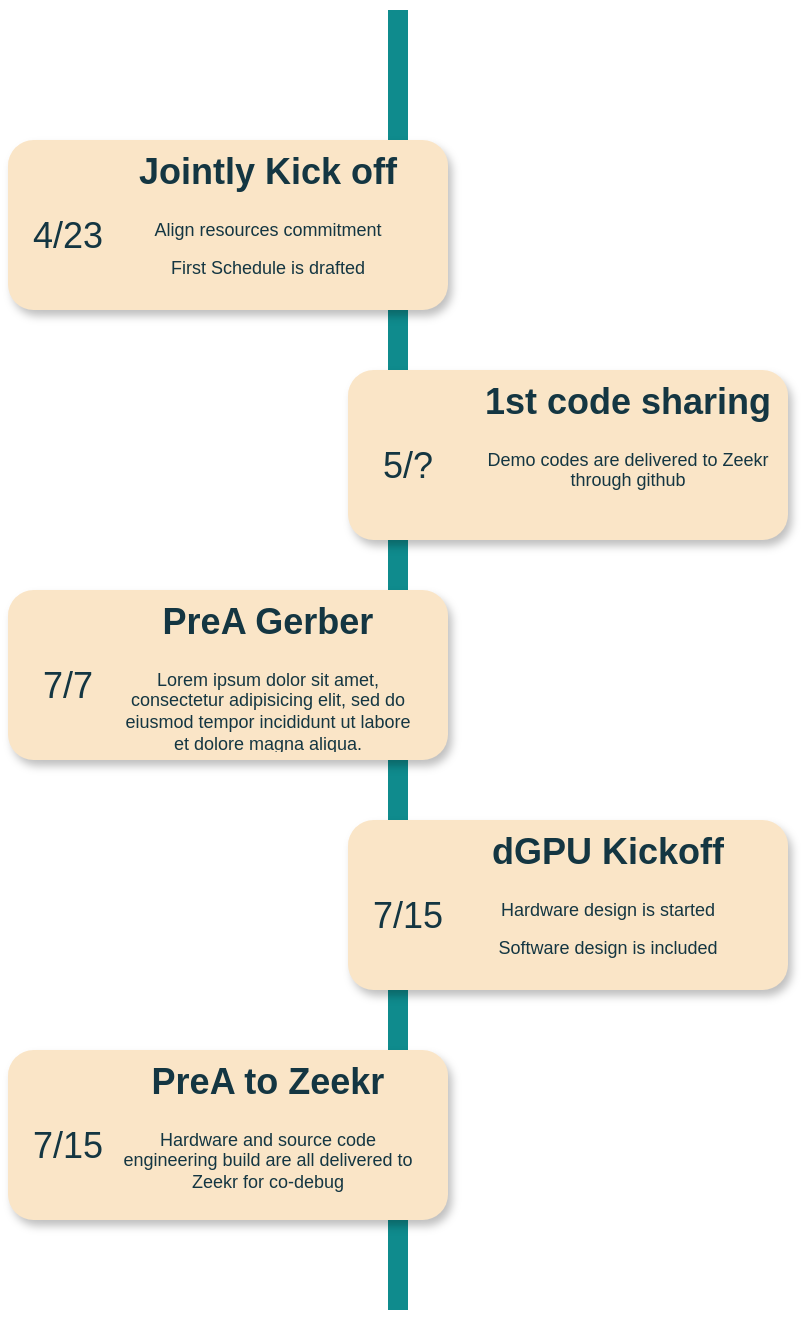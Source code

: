 <mxfile version="21.6.2" type="github">
  <diagram name="Page-1" id="fbcf5db9-b524-4cd4-e4f3-379dc89c3999">
    <mxGraphModel dx="1434" dy="764" grid="1" gridSize="10" guides="1" tooltips="1" connect="1" arrows="1" fold="1" page="1" pageScale="1" pageWidth="850" pageHeight="1100" background="none" math="0" shadow="0">
      <root>
        <mxCell id="0" />
        <mxCell id="1" parent="0" />
        <mxCell id="2a0f93b5c73ef8e7-1" value="" style="line;strokeWidth=10;direction=south;html=1;fillColor=none;fontSize=13;align=center;labelBackgroundColor=none;strokeColor=#0F8B8D;fontColor=#143642;" parent="1" vertex="1">
          <mxGeometry x="360" y="70" width="10" height="650" as="geometry" />
        </mxCell>
        <mxCell id="2a0f93b5c73ef8e7-2" value="" style="rounded=1;whiteSpace=wrap;html=1;strokeColor=none;strokeWidth=1;fontSize=13;align=center;gradientDirection=east;verticalAlign=top;shadow=1;labelBackgroundColor=none;fillColor=#FAE5C7;fontColor=#143642;" parent="1" vertex="1">
          <mxGeometry x="170" y="135" width="220" height="85" as="geometry" />
        </mxCell>
        <mxCell id="2a0f93b5c73ef8e7-3" value="&lt;font style=&quot;font-size: 18px;&quot;&gt;4/23&lt;/font&gt;" style="text;html=1;strokeColor=none;fillColor=none;align=center;verticalAlign=middle;whiteSpace=wrap;fontSize=30;labelBackgroundColor=none;fontColor=#143642;" parent="1" vertex="1">
          <mxGeometry x="180" y="168" width="40" height="20" as="geometry" />
        </mxCell>
        <mxCell id="2a0f93b5c73ef8e7-4" value="" style="rounded=1;whiteSpace=wrap;html=1;strokeColor=none;strokeWidth=1;fontSize=13;align=center;gradientDirection=east;verticalAlign=top;shadow=1;labelBackgroundColor=none;fillColor=#FAE5C7;fontColor=#143642;" parent="1" vertex="1">
          <mxGeometry x="340" y="250" width="220" height="85" as="geometry" />
        </mxCell>
        <mxCell id="2a0f93b5c73ef8e7-5" value="&lt;font style=&quot;font-size: 18px;&quot;&gt;5/?&lt;/font&gt;" style="text;html=1;strokeColor=none;fillColor=none;align=center;verticalAlign=middle;whiteSpace=wrap;fontSize=30;labelBackgroundColor=none;fontColor=#143642;" parent="1" vertex="1">
          <mxGeometry x="350" y="283" width="40" height="20" as="geometry" />
        </mxCell>
        <mxCell id="2a0f93b5c73ef8e7-6" value="" style="rounded=1;whiteSpace=wrap;html=1;strokeColor=none;strokeWidth=1;fontSize=13;align=center;gradientDirection=east;verticalAlign=top;shadow=1;labelBackgroundColor=none;fillColor=#FAE5C7;fontColor=#143642;" parent="1" vertex="1">
          <mxGeometry x="170" y="360" width="220" height="85" as="geometry" />
        </mxCell>
        <mxCell id="2a0f93b5c73ef8e7-7" value="&lt;font style=&quot;font-size: 18px;&quot;&gt;7/7&lt;/font&gt;" style="text;html=1;strokeColor=none;fillColor=none;align=center;verticalAlign=middle;whiteSpace=wrap;fontSize=30;labelBackgroundColor=none;fontColor=#143642;" parent="1" vertex="1">
          <mxGeometry x="180" y="393" width="40" height="20" as="geometry" />
        </mxCell>
        <mxCell id="2a0f93b5c73ef8e7-8" value="" style="rounded=1;whiteSpace=wrap;html=1;strokeColor=none;strokeWidth=1;fontSize=13;align=center;gradientDirection=east;verticalAlign=top;shadow=1;labelBackgroundColor=none;fillColor=#FAE5C7;fontColor=#143642;" parent="1" vertex="1">
          <mxGeometry x="340" y="475" width="220" height="85" as="geometry" />
        </mxCell>
        <mxCell id="2a0f93b5c73ef8e7-9" value="&lt;font style=&quot;font-size: 18px;&quot;&gt;7/15&lt;/font&gt;" style="text;html=1;strokeColor=none;fillColor=none;align=center;verticalAlign=middle;whiteSpace=wrap;fontSize=30;labelBackgroundColor=none;fontColor=#143642;" parent="1" vertex="1">
          <mxGeometry x="350" y="508" width="40" height="20" as="geometry" />
        </mxCell>
        <mxCell id="2a0f93b5c73ef8e7-10" value="" style="rounded=1;whiteSpace=wrap;html=1;strokeColor=none;strokeWidth=1;fontSize=13;align=center;gradientDirection=east;verticalAlign=top;shadow=1;labelBackgroundColor=none;fillColor=#FAE5C7;fontColor=#143642;" parent="1" vertex="1">
          <mxGeometry x="170" y="590" width="220" height="85" as="geometry" />
        </mxCell>
        <mxCell id="2a0f93b5c73ef8e7-11" value="&lt;font style=&quot;font-size: 18px;&quot;&gt;7/15&lt;/font&gt;" style="text;html=1;strokeColor=none;fillColor=none;align=center;verticalAlign=middle;whiteSpace=wrap;fontSize=30;labelBackgroundColor=none;fontColor=#143642;" parent="1" vertex="1">
          <mxGeometry x="180" y="623" width="40" height="20" as="geometry" />
        </mxCell>
        <mxCell id="2a0f93b5c73ef8e7-18" value="&lt;h1&gt;Jointly Kick off&lt;/h1&gt;&lt;p&gt;Align resources commitment&lt;/p&gt;&lt;p&gt;First Schedule is drafted&lt;/p&gt;" style="text;html=1;spacing=5;spacingTop=-20;whiteSpace=wrap;overflow=hidden;strokeColor=none;strokeWidth=4;fillColor=none;fontSize=9;align=center;labelBackgroundColor=none;fontColor=#143642;" parent="1" vertex="1">
          <mxGeometry x="220" y="139" width="160" height="77" as="geometry" />
        </mxCell>
        <mxCell id="2a0f93b5c73ef8e7-19" value="&lt;h1&gt;1st code sharing&lt;/h1&gt;&lt;p&gt;Demo codes are delivered to Zeekr through github&lt;/p&gt;" style="text;html=1;spacing=5;spacingTop=-20;whiteSpace=wrap;overflow=hidden;strokeColor=none;strokeWidth=4;fillColor=none;fontSize=9;align=center;labelBackgroundColor=none;fontColor=#143642;" parent="1" vertex="1">
          <mxGeometry x="400" y="254" width="160" height="77" as="geometry" />
        </mxCell>
        <mxCell id="2a0f93b5c73ef8e7-20" value="&lt;h1&gt;PreA Gerber&lt;/h1&gt;&lt;p&gt;Lorem ipsum dolor sit amet, consectetur adipisicing elit, sed do eiusmod tempor incididunt ut labore et dolore magna aliqua.&lt;/p&gt;" style="text;html=1;spacing=5;spacingTop=-20;whiteSpace=wrap;overflow=hidden;strokeColor=none;strokeWidth=4;fillColor=none;fontSize=9;align=center;labelBackgroundColor=none;fontColor=#143642;" parent="1" vertex="1">
          <mxGeometry x="220" y="364" width="160" height="77" as="geometry" />
        </mxCell>
        <mxCell id="2a0f93b5c73ef8e7-21" value="&lt;h1&gt;dGPU Kickoff&lt;/h1&gt;&lt;p&gt;Hardware design is started&lt;/p&gt;&lt;p&gt;Software design is included&lt;/p&gt;" style="text;html=1;spacing=5;spacingTop=-20;whiteSpace=wrap;overflow=hidden;strokeColor=none;strokeWidth=4;fillColor=none;fontSize=9;align=center;labelBackgroundColor=none;fontColor=#143642;" parent="1" vertex="1">
          <mxGeometry x="390" y="479" width="160" height="77" as="geometry" />
        </mxCell>
        <mxCell id="2a0f93b5c73ef8e7-22" value="&lt;h1&gt;PreA to Zeekr&lt;/h1&gt;&lt;p&gt;Hardware and source code engineering build are all delivered to Zeekr for co-debug&lt;/p&gt;" style="text;html=1;spacing=5;spacingTop=-20;whiteSpace=wrap;overflow=hidden;strokeColor=none;strokeWidth=4;fillColor=none;fontSize=9;align=center;labelBackgroundColor=none;fontColor=#143642;" parent="1" vertex="1">
          <mxGeometry x="220" y="594" width="160" height="77" as="geometry" />
        </mxCell>
      </root>
    </mxGraphModel>
  </diagram>
</mxfile>
